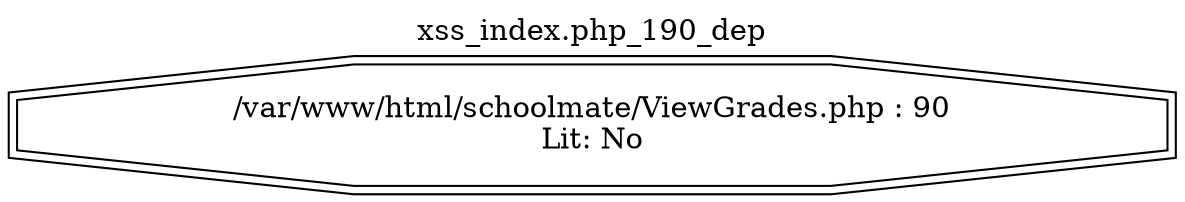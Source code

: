 digraph cfg {
  label="xss_index.php_190_dep";
  labelloc=t;
  n1 [shape=doubleoctagon, label="/var/www/html/schoolmate/ViewGrades.php : 90\nLit: No\n"];
}
